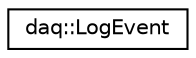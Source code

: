 digraph "Graphical Class Hierarchy"
{
  edge [fontname="Helvetica",fontsize="10",labelfontname="Helvetica",labelfontsize="10"];
  node [fontname="Helvetica",fontsize="10",shape=record];
  rankdir="LR";
  Node0 [label="daq::LogEvent",height=0.2,width=0.4,color="black", fillcolor="white", style="filled",URL="$classdaq_1_1LogEvent.html",tooltip="日志事件 "];
}
